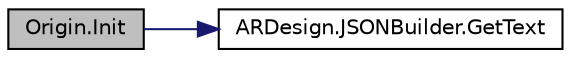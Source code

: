 digraph "Origin.Init"
{
 // LATEX_PDF_SIZE
  edge [fontname="Helvetica",fontsize="10",labelfontname="Helvetica",labelfontsize="10"];
  node [fontname="Helvetica",fontsize="10",shape=record];
  rankdir="LR";
  Node0 [label="Origin.Init",height=0.2,width=0.4,color="black", fillcolor="grey75", style="filled", fontcolor="black",tooltip="This method associates the parent VuMarkId to Origin"];
  Node0 -> Node1 [color="midnightblue",fontsize="10",style="solid",fontname="Helvetica"];
  Node1 [label="ARDesign.JSONBuilder.GetText",height=0.2,width=0.4,color="black", fillcolor="white", style="filled",URL="$class_a_r_design_1_1_j_s_o_n_builder.html#a88e2d99e0566eacd27266983f5fe044d",tooltip="Starts get request to fetch config for a given ID"];
}
